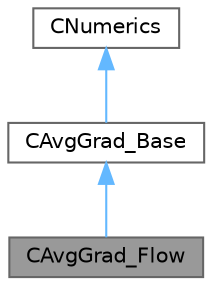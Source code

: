 digraph "CAvgGrad_Flow"
{
 // LATEX_PDF_SIZE
  bgcolor="transparent";
  edge [fontname=Helvetica,fontsize=10,labelfontname=Helvetica,labelfontsize=10];
  node [fontname=Helvetica,fontsize=10,shape=box,height=0.2,width=0.4];
  Node1 [id="Node000001",label="CAvgGrad_Flow",height=0.2,width=0.4,color="gray40", fillcolor="grey60", style="filled", fontcolor="black",tooltip="Class for computing viscous term using the average of gradients."];
  Node2 -> Node1 [id="edge1_Node000001_Node000002",dir="back",color="steelblue1",style="solid",tooltip=" "];
  Node2 [id="Node000002",label="CAvgGrad_Base",height=0.2,width=0.4,color="gray40", fillcolor="white", style="filled",URL="$classCAvgGrad__Base.html",tooltip="A base class for computing viscous terms using an average of gradients."];
  Node3 -> Node2 [id="edge2_Node000002_Node000003",dir="back",color="steelblue1",style="solid",tooltip=" "];
  Node3 [id="Node000003",label="CNumerics",height=0.2,width=0.4,color="gray40", fillcolor="white", style="filled",URL="$classCNumerics.html",tooltip="Class for defining the numerical methods."];
}
